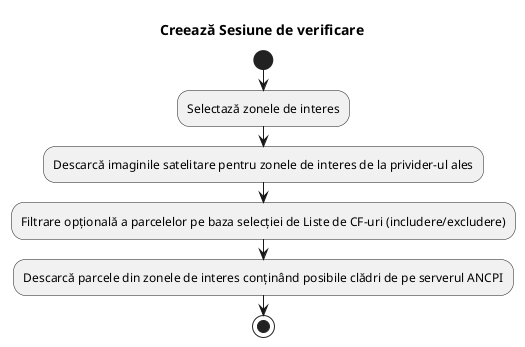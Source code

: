 @startuml
title Creează Sesiune de verificare
start
:Selectază zonele de interes;
->
:Descarcă imaginile satelitare pentru zonele de interes de la privider-ul ales;
->
:Filtrare opțională a parcelelor pe baza selecției de Liste de CF-uri (includere/excludere);
->
:Descarcă parcele din zonele de interes conținând posibile clădri de pe serverul ANCPI;
stop
@enduml
